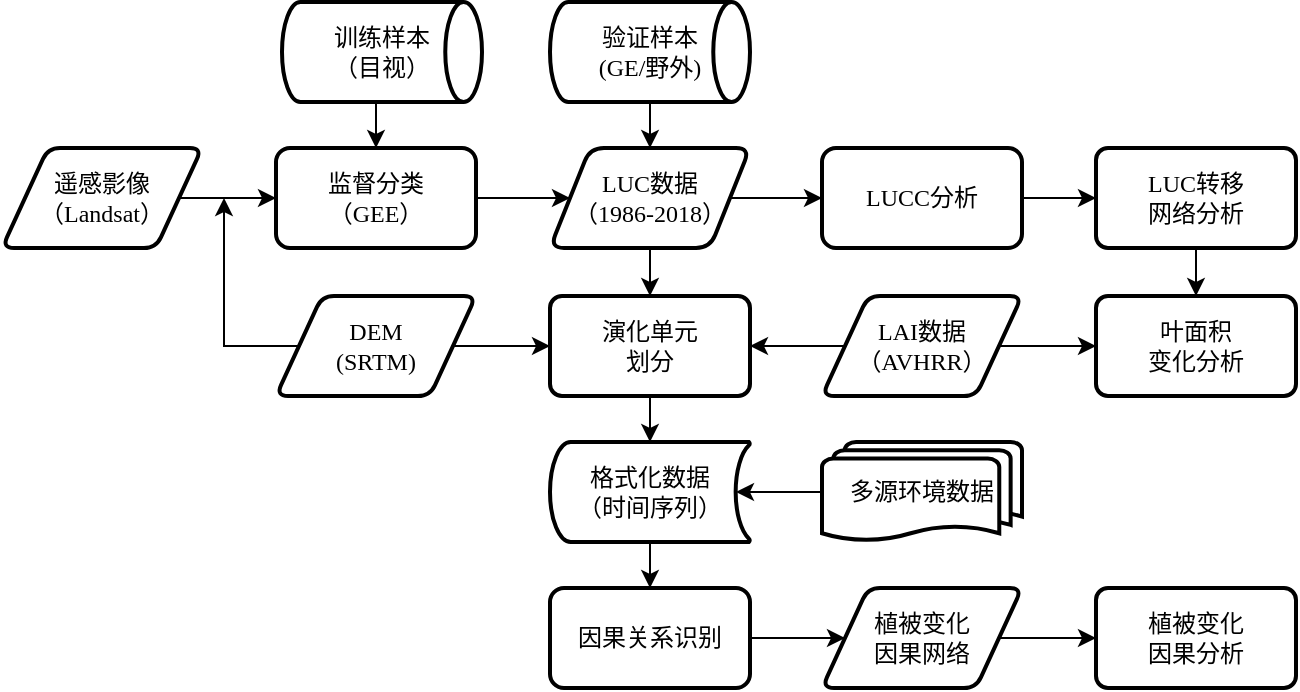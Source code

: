 <mxfile version="14.4.3" type="github">
  <diagram id="C5RBs43oDa-KdzZeNtuy" name="Page-1">
    <mxGraphModel dx="981" dy="548" grid="1" gridSize="10" guides="1" tooltips="1" connect="1" arrows="1" fold="1" page="1" pageScale="1" pageWidth="827" pageHeight="1169" math="0" shadow="0">
      <root>
        <mxCell id="WIyWlLk6GJQsqaUBKTNV-0" />
        <mxCell id="WIyWlLk6GJQsqaUBKTNV-1" parent="WIyWlLk6GJQsqaUBKTNV-0" />
        <mxCell id="4oJUxCtLDNiQwjgYBg_o-6" style="edgeStyle=orthogonalEdgeStyle;rounded=0;orthogonalLoop=1;jettySize=auto;html=1;exitX=1;exitY=0.5;exitDx=0;exitDy=0;fontFamily=Times New Roman;fontSize=12;" parent="WIyWlLk6GJQsqaUBKTNV-1" source="4oJUxCtLDNiQwjgYBg_o-3" target="4oJUxCtLDNiQwjgYBg_o-5" edge="1">
          <mxGeometry relative="1" as="geometry" />
        </mxCell>
        <mxCell id="4oJUxCtLDNiQwjgYBg_o-3" value="遥感影像&lt;br style=&quot;font-size: 12px;&quot;&gt;（Landsat）" style="shape=parallelogram;html=1;strokeWidth=2;perimeter=parallelogramPerimeter;whiteSpace=wrap;rounded=1;arcSize=12;size=0.23;fontFamily=Times New Roman;fontSize=12;" parent="WIyWlLk6GJQsqaUBKTNV-1" vertex="1">
          <mxGeometry x="63" y="100" width="100" height="50" as="geometry" />
        </mxCell>
        <mxCell id="4oJUxCtLDNiQwjgYBg_o-12" value="" style="edgeStyle=orthogonalEdgeStyle;rounded=0;orthogonalLoop=1;jettySize=auto;html=1;fontFamily=Times New Roman;fontSize=12;" parent="WIyWlLk6GJQsqaUBKTNV-1" source="4oJUxCtLDNiQwjgYBg_o-5" target="4oJUxCtLDNiQwjgYBg_o-11" edge="1">
          <mxGeometry relative="1" as="geometry" />
        </mxCell>
        <mxCell id="4oJUxCtLDNiQwjgYBg_o-5" value="监督分类&lt;br style=&quot;font-size: 12px;&quot;&gt;（GEE）" style="rounded=1;whiteSpace=wrap;html=1;absoluteArcSize=1;arcSize=14;strokeWidth=2;fontFamily=Times New Roman;fontSize=12;" parent="WIyWlLk6GJQsqaUBKTNV-1" vertex="1">
          <mxGeometry x="200" y="100" width="100" height="50" as="geometry" />
        </mxCell>
        <mxCell id="4oJUxCtLDNiQwjgYBg_o-19" value="" style="edgeStyle=orthogonalEdgeStyle;rounded=0;orthogonalLoop=1;jettySize=auto;html=1;fontFamily=Times New Roman;fontSize=12;" parent="WIyWlLk6GJQsqaUBKTNV-1" source="4oJUxCtLDNiQwjgYBg_o-11" target="4oJUxCtLDNiQwjgYBg_o-18" edge="1">
          <mxGeometry relative="1" as="geometry" />
        </mxCell>
        <mxCell id="24KuxYTpxIA0ZM09KyUZ-2" style="edgeStyle=orthogonalEdgeStyle;rounded=0;orthogonalLoop=1;jettySize=auto;html=1;exitX=0.5;exitY=1;exitDx=0;exitDy=0;entryX=0.5;entryY=0;entryDx=0;entryDy=0;" edge="1" parent="WIyWlLk6GJQsqaUBKTNV-1" source="4oJUxCtLDNiQwjgYBg_o-11" target="4oJUxCtLDNiQwjgYBg_o-30">
          <mxGeometry relative="1" as="geometry" />
        </mxCell>
        <mxCell id="4oJUxCtLDNiQwjgYBg_o-11" value="LUC数据&lt;br style=&quot;font-size: 12px;&quot;&gt;（1986-2018）" style="shape=parallelogram;perimeter=parallelogramPerimeter;whiteSpace=wrap;html=1;fixedSize=1;rounded=1;strokeWidth=2;arcSize=14;fontFamily=Times New Roman;fontSize=12;" parent="WIyWlLk6GJQsqaUBKTNV-1" vertex="1">
          <mxGeometry x="337" y="100" width="100" height="50" as="geometry" />
        </mxCell>
        <mxCell id="4oJUxCtLDNiQwjgYBg_o-15" style="edgeStyle=orthogonalEdgeStyle;rounded=0;orthogonalLoop=1;jettySize=auto;html=1;entryX=0.5;entryY=0;entryDx=0;entryDy=0;exitX=0.5;exitY=1;exitDx=0;exitDy=0;exitPerimeter=0;fontFamily=Times New Roman;fontSize=12;" parent="WIyWlLk6GJQsqaUBKTNV-1" source="4oJUxCtLDNiQwjgYBg_o-13" target="4oJUxCtLDNiQwjgYBg_o-5" edge="1">
          <mxGeometry relative="1" as="geometry" />
        </mxCell>
        <mxCell id="4oJUxCtLDNiQwjgYBg_o-13" value="训练样本&lt;br style=&quot;font-size: 12px;&quot;&gt;（目视）" style="strokeWidth=2;html=1;shape=mxgraph.flowchart.direct_data;whiteSpace=wrap;fontFamily=Times New Roman;fontSize=12;" parent="WIyWlLk6GJQsqaUBKTNV-1" vertex="1">
          <mxGeometry x="203" y="27" width="100" height="50" as="geometry" />
        </mxCell>
        <mxCell id="4oJUxCtLDNiQwjgYBg_o-16" style="edgeStyle=orthogonalEdgeStyle;rounded=0;orthogonalLoop=1;jettySize=auto;html=1;entryX=0.5;entryY=0;entryDx=0;entryDy=0;fontFamily=Times New Roman;fontSize=12;" parent="WIyWlLk6GJQsqaUBKTNV-1" source="4oJUxCtLDNiQwjgYBg_o-14" target="4oJUxCtLDNiQwjgYBg_o-11" edge="1">
          <mxGeometry relative="1" as="geometry" />
        </mxCell>
        <mxCell id="4oJUxCtLDNiQwjgYBg_o-14" value="验证样本&lt;br style=&quot;font-size: 12px;&quot;&gt;(GE/野外)" style="strokeWidth=2;html=1;shape=mxgraph.flowchart.direct_data;whiteSpace=wrap;fontFamily=Times New Roman;fontSize=12;" parent="WIyWlLk6GJQsqaUBKTNV-1" vertex="1">
          <mxGeometry x="337" y="27" width="100" height="50" as="geometry" />
        </mxCell>
        <mxCell id="4oJUxCtLDNiQwjgYBg_o-24" style="edgeStyle=orthogonalEdgeStyle;rounded=0;orthogonalLoop=1;jettySize=auto;html=1;entryX=0;entryY=0.5;entryDx=0;entryDy=0;fontFamily=Times New Roman;fontSize=12;" parent="WIyWlLk6GJQsqaUBKTNV-1" source="4oJUxCtLDNiQwjgYBg_o-17" target="24KuxYTpxIA0ZM09KyUZ-0" edge="1">
          <mxGeometry relative="1" as="geometry">
            <mxPoint x="697" y="68" as="targetPoint" />
          </mxGeometry>
        </mxCell>
        <mxCell id="24KuxYTpxIA0ZM09KyUZ-6" style="edgeStyle=orthogonalEdgeStyle;rounded=0;orthogonalLoop=1;jettySize=auto;html=1;exitX=0;exitY=0.5;exitDx=0;exitDy=0;entryX=1;entryY=0.5;entryDx=0;entryDy=0;" edge="1" parent="WIyWlLk6GJQsqaUBKTNV-1" source="4oJUxCtLDNiQwjgYBg_o-17" target="4oJUxCtLDNiQwjgYBg_o-30">
          <mxGeometry relative="1" as="geometry" />
        </mxCell>
        <mxCell id="4oJUxCtLDNiQwjgYBg_o-17" value="LAI数据&lt;br style=&quot;font-size: 12px;&quot;&gt;（AVHRR）" style="shape=parallelogram;html=1;strokeWidth=2;perimeter=parallelogramPerimeter;whiteSpace=wrap;rounded=1;arcSize=12;size=0.23;fontFamily=Times New Roman;fontSize=12;" parent="WIyWlLk6GJQsqaUBKTNV-1" vertex="1">
          <mxGeometry x="473" y="174" width="100" height="50" as="geometry" />
        </mxCell>
        <mxCell id="4oJUxCtLDNiQwjgYBg_o-21" value="" style="edgeStyle=orthogonalEdgeStyle;rounded=0;orthogonalLoop=1;jettySize=auto;html=1;fontFamily=Times New Roman;fontSize=12;entryX=0;entryY=0.5;entryDx=0;entryDy=0;" parent="WIyWlLk6GJQsqaUBKTNV-1" source="4oJUxCtLDNiQwjgYBg_o-18" target="24KuxYTpxIA0ZM09KyUZ-3" edge="1">
          <mxGeometry relative="1" as="geometry">
            <mxPoint x="547.966" y="77" as="targetPoint" />
          </mxGeometry>
        </mxCell>
        <mxCell id="4oJUxCtLDNiQwjgYBg_o-18" value="LUCC分析" style="whiteSpace=wrap;html=1;rounded=1;strokeWidth=2;arcSize=14;fontFamily=Times New Roman;fontSize=12;" parent="WIyWlLk6GJQsqaUBKTNV-1" vertex="1">
          <mxGeometry x="473" y="100" width="100" height="50" as="geometry" />
        </mxCell>
        <mxCell id="4oJUxCtLDNiQwjgYBg_o-23" value="" style="edgeStyle=orthogonalEdgeStyle;rounded=0;orthogonalLoop=1;jettySize=auto;html=1;fontFamily=Times New Roman;fontSize=12;entryX=0.5;entryY=0;entryDx=0;entryDy=0;exitX=0.5;exitY=1;exitDx=0;exitDy=0;" parent="WIyWlLk6GJQsqaUBKTNV-1" source="24KuxYTpxIA0ZM09KyUZ-3" target="24KuxYTpxIA0ZM09KyUZ-0" edge="1">
          <mxGeometry relative="1" as="geometry">
            <mxPoint x="588.0" y="52" as="sourcePoint" />
            <mxPoint x="657" y="52" as="targetPoint" />
          </mxGeometry>
        </mxCell>
        <mxCell id="24KuxYTpxIA0ZM09KyUZ-9" style="edgeStyle=orthogonalEdgeStyle;rounded=0;orthogonalLoop=1;jettySize=auto;html=1;exitX=0.5;exitY=1;exitDx=0;exitDy=0;exitPerimeter=0;entryX=0.5;entryY=0;entryDx=0;entryDy=0;" edge="1" parent="WIyWlLk6GJQsqaUBKTNV-1" source="4oJUxCtLDNiQwjgYBg_o-25" target="24KuxYTpxIA0ZM09KyUZ-8">
          <mxGeometry relative="1" as="geometry" />
        </mxCell>
        <mxCell id="4oJUxCtLDNiQwjgYBg_o-25" value="格式化数据&lt;br style=&quot;font-size: 12px;&quot;&gt;（时间序列）" style="strokeWidth=2;html=1;shape=mxgraph.flowchart.stored_data;whiteSpace=wrap;fontFamily=Times New Roman;fontSize=12;" parent="WIyWlLk6GJQsqaUBKTNV-1" vertex="1">
          <mxGeometry x="337" y="247" width="100" height="50" as="geometry" />
        </mxCell>
        <mxCell id="4oJUxCtLDNiQwjgYBg_o-27" style="edgeStyle=orthogonalEdgeStyle;rounded=0;orthogonalLoop=1;jettySize=auto;html=1;entryX=0.93;entryY=0.5;entryDx=0;entryDy=0;entryPerimeter=0;fontFamily=Times New Roman;fontSize=12;exitX=0;exitY=0.5;exitDx=0;exitDy=0;exitPerimeter=0;" parent="WIyWlLk6GJQsqaUBKTNV-1" source="24KuxYTpxIA0ZM09KyUZ-1" target="4oJUxCtLDNiQwjgYBg_o-25" edge="1">
          <mxGeometry relative="1" as="geometry">
            <mxPoint x="653" y="371" as="targetPoint" />
          </mxGeometry>
        </mxCell>
        <mxCell id="4oJUxCtLDNiQwjgYBg_o-31" value="" style="edgeStyle=orthogonalEdgeStyle;rounded=0;orthogonalLoop=1;jettySize=auto;html=1;fontFamily=Times New Roman;fontSize=12;" parent="WIyWlLk6GJQsqaUBKTNV-1" source="4oJUxCtLDNiQwjgYBg_o-28" target="4oJUxCtLDNiQwjgYBg_o-30" edge="1">
          <mxGeometry relative="1" as="geometry" />
        </mxCell>
        <mxCell id="24KuxYTpxIA0ZM09KyUZ-4" style="edgeStyle=orthogonalEdgeStyle;rounded=0;orthogonalLoop=1;jettySize=auto;html=1;exitX=0;exitY=0.5;exitDx=0;exitDy=0;" edge="1" parent="WIyWlLk6GJQsqaUBKTNV-1" source="4oJUxCtLDNiQwjgYBg_o-28">
          <mxGeometry relative="1" as="geometry">
            <mxPoint x="174" y="125" as="targetPoint" />
            <Array as="points">
              <mxPoint x="174" y="199" />
              <mxPoint x="174" y="125" />
            </Array>
          </mxGeometry>
        </mxCell>
        <mxCell id="4oJUxCtLDNiQwjgYBg_o-28" value="DEM&lt;br&gt;(SRTM)" style="shape=parallelogram;html=1;strokeWidth=2;perimeter=parallelogramPerimeter;whiteSpace=wrap;rounded=1;arcSize=12;size=0.23;fontFamily=Times New Roman;fontSize=12;" parent="WIyWlLk6GJQsqaUBKTNV-1" vertex="1">
          <mxGeometry x="200" y="174" width="100" height="50" as="geometry" />
        </mxCell>
        <mxCell id="24KuxYTpxIA0ZM09KyUZ-7" style="edgeStyle=orthogonalEdgeStyle;rounded=0;orthogonalLoop=1;jettySize=auto;html=1;exitX=0.5;exitY=1;exitDx=0;exitDy=0;entryX=0.5;entryY=0;entryDx=0;entryDy=0;entryPerimeter=0;" edge="1" parent="WIyWlLk6GJQsqaUBKTNV-1" source="4oJUxCtLDNiQwjgYBg_o-30" target="4oJUxCtLDNiQwjgYBg_o-25">
          <mxGeometry relative="1" as="geometry" />
        </mxCell>
        <mxCell id="4oJUxCtLDNiQwjgYBg_o-30" value="演化单元&lt;br style=&quot;font-size: 12px&quot;&gt;划分" style="whiteSpace=wrap;html=1;rounded=1;strokeWidth=2;arcSize=12;fontFamily=Times New Roman;fontSize=12;" parent="WIyWlLk6GJQsqaUBKTNV-1" vertex="1">
          <mxGeometry x="337" y="174" width="100" height="50" as="geometry" />
        </mxCell>
        <mxCell id="24KuxYTpxIA0ZM09KyUZ-0" value="叶面积&lt;br&gt;变化分析" style="whiteSpace=wrap;html=1;rounded=1;strokeWidth=2;arcSize=12;fontFamily=Times New Roman;fontSize=12;" vertex="1" parent="WIyWlLk6GJQsqaUBKTNV-1">
          <mxGeometry x="610" y="174" width="100" height="50" as="geometry" />
        </mxCell>
        <mxCell id="24KuxYTpxIA0ZM09KyUZ-1" value="多源环境数据" style="strokeWidth=2;html=1;shape=mxgraph.flowchart.multi-document;whiteSpace=wrap;align=center;fontFamily=Times New Roman;fontSize=12;" vertex="1" parent="WIyWlLk6GJQsqaUBKTNV-1">
          <mxGeometry x="473" y="247" width="100" height="50" as="geometry" />
        </mxCell>
        <mxCell id="24KuxYTpxIA0ZM09KyUZ-3" value="LUC转移&lt;br&gt;网络分析" style="whiteSpace=wrap;html=1;rounded=1;strokeWidth=2;arcSize=12;fontFamily=Times New Roman;fontSize=12;" vertex="1" parent="WIyWlLk6GJQsqaUBKTNV-1">
          <mxGeometry x="610" y="100" width="100" height="50" as="geometry" />
        </mxCell>
        <mxCell id="24KuxYTpxIA0ZM09KyUZ-13" style="edgeStyle=orthogonalEdgeStyle;rounded=0;orthogonalLoop=1;jettySize=auto;html=1;exitX=1;exitY=0.5;exitDx=0;exitDy=0;entryX=0;entryY=0.5;entryDx=0;entryDy=0;" edge="1" parent="WIyWlLk6GJQsqaUBKTNV-1" source="24KuxYTpxIA0ZM09KyUZ-8" target="24KuxYTpxIA0ZM09KyUZ-10">
          <mxGeometry relative="1" as="geometry" />
        </mxCell>
        <mxCell id="24KuxYTpxIA0ZM09KyUZ-8" value="因果关系识别" style="whiteSpace=wrap;html=1;rounded=1;strokeWidth=2;arcSize=14;fontFamily=Times New Roman;fontSize=12;" vertex="1" parent="WIyWlLk6GJQsqaUBKTNV-1">
          <mxGeometry x="337" y="320" width="100" height="50" as="geometry" />
        </mxCell>
        <mxCell id="24KuxYTpxIA0ZM09KyUZ-14" style="edgeStyle=orthogonalEdgeStyle;rounded=0;orthogonalLoop=1;jettySize=auto;html=1;exitX=1;exitY=0.5;exitDx=0;exitDy=0;entryX=0;entryY=0.5;entryDx=0;entryDy=0;" edge="1" parent="WIyWlLk6GJQsqaUBKTNV-1" source="24KuxYTpxIA0ZM09KyUZ-10" target="24KuxYTpxIA0ZM09KyUZ-12">
          <mxGeometry relative="1" as="geometry" />
        </mxCell>
        <mxCell id="24KuxYTpxIA0ZM09KyUZ-10" value="植被变化&lt;br&gt;因果网络" style="shape=parallelogram;html=1;strokeWidth=2;perimeter=parallelogramPerimeter;whiteSpace=wrap;rounded=1;arcSize=12;size=0.23;fontFamily=Times New Roman;fontSize=12;" vertex="1" parent="WIyWlLk6GJQsqaUBKTNV-1">
          <mxGeometry x="473" y="320" width="100" height="50" as="geometry" />
        </mxCell>
        <mxCell id="24KuxYTpxIA0ZM09KyUZ-12" value="植被变化&lt;br&gt;因果分析" style="whiteSpace=wrap;html=1;rounded=1;strokeWidth=2;arcSize=12;fontFamily=Times New Roman;fontSize=12;" vertex="1" parent="WIyWlLk6GJQsqaUBKTNV-1">
          <mxGeometry x="610" y="320" width="100" height="50" as="geometry" />
        </mxCell>
      </root>
    </mxGraphModel>
  </diagram>
</mxfile>
